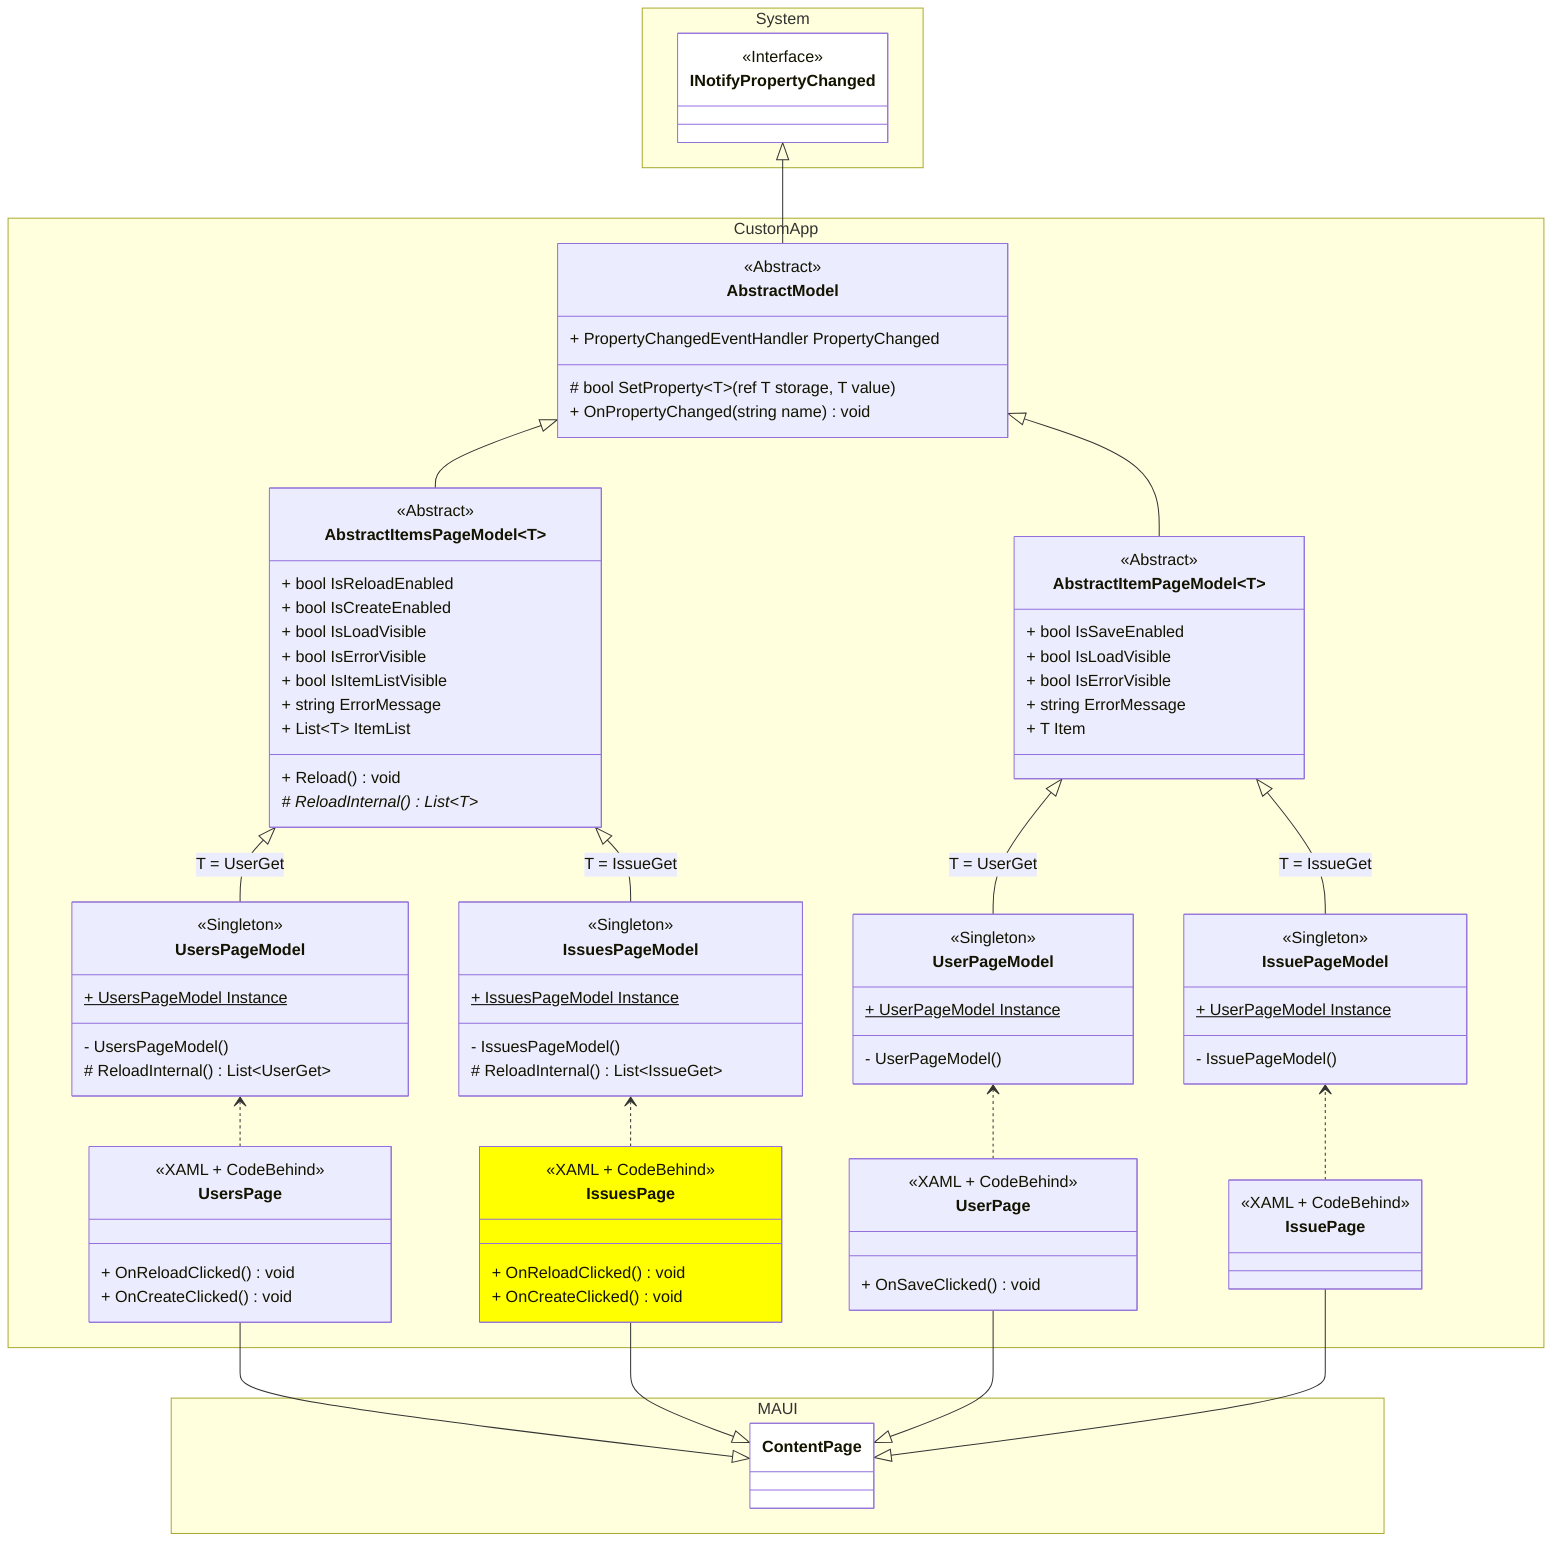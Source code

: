 classDiagram

    direction BT

    namespace MAUI {
        class ContentPage {

        }
    }

    namespace CustomApp {
        
        class UsersPage {
            <<XAML + CodeBehind>>
            + OnReloadClicked() void
            + OnCreateClicked() void
        }
        class IssuesPage {
            <<XAML + CodeBehind>>
            + OnReloadClicked() void
            + OnCreateClicked() void
        }
        class UserPage {
            <<XAML + CodeBehind>>
            + OnSaveClicked() void
        }
        class IssuePage {
            <<XAML + CodeBehind>>

        }

        class UsersPageModel {
            <<Singleton>>
            + UsersPageModel Instance $
            - UsersPageModel()
            # ReloadInternal() List~UserGet~
        }
        class IssuesPageModel {
            <<Singleton>>
            + IssuesPageModel Instance $
            - IssuesPageModel()
            # ReloadInternal() List~IssueGet~
        }

        class UserPageModel {
            <<Singleton>>
            + UserPageModel Instance $
            - UserPageModel()
        }
        class IssuePageModel {
            <<Singleton>>
            + UserPageModel Instance $
            - IssuePageModel()
        }

        class AbstractItemsPageModel~T~ {
            <<Abstract>>
            + bool IsReloadEnabled
            + bool IsCreateEnabled
            + bool IsLoadVisible
            + bool IsErrorVisible
            + bool IsItemListVisible
            + string ErrorMessage
            + List~T~ ItemList
            + Reload() void
            # ReloadInternal() List~T~ *
        }
        class AbstractItemPageModel~T~ {
            <<Abstract>>
            + bool IsSaveEnabled
            + bool IsLoadVisible
            + bool IsErrorVisible
            + string ErrorMessage
            + T Item
        }

        class AbstractModel {
            <<Abstract>>
            + PropertyChangedEventHandler PropertyChanged
            # bool SetProperty~T~(ref T storage, T value)
            + OnPropertyChanged(string name) void
        }

    }

    namespace System {
        
        class INotifyPropertyChanged {
            <<Interface>>
        }

    }

    ContentPage <|-- UsersPage
    ContentPage <|-- UserPage
    ContentPage <|-- IssuesPage
    ContentPage <|-- IssuePage

    UsersPage ..> UsersPageModel
    IssuesPage ..> IssuesPageModel

    UserPage ..> UserPageModel 
    IssuePage ..> IssuePageModel

    UsersPageModel --|> AbstractItemsPageModel : T = UserGet
    IssuesPageModel --|> AbstractItemsPageModel : T = IssueGet

    UserPageModel --|> AbstractItemPageModel : T = UserGet
    IssuePageModel --|> AbstractItemPageModel : T = IssueGet

    AbstractItemsPageModel --|> AbstractModel
    AbstractItemPageModel --|> AbstractModel

    AbstractModel --|> INotifyPropertyChanged

    style ContentPage fill:white
    style IssuesPage fill:yellow
    style INotifyPropertyChanged fill:white